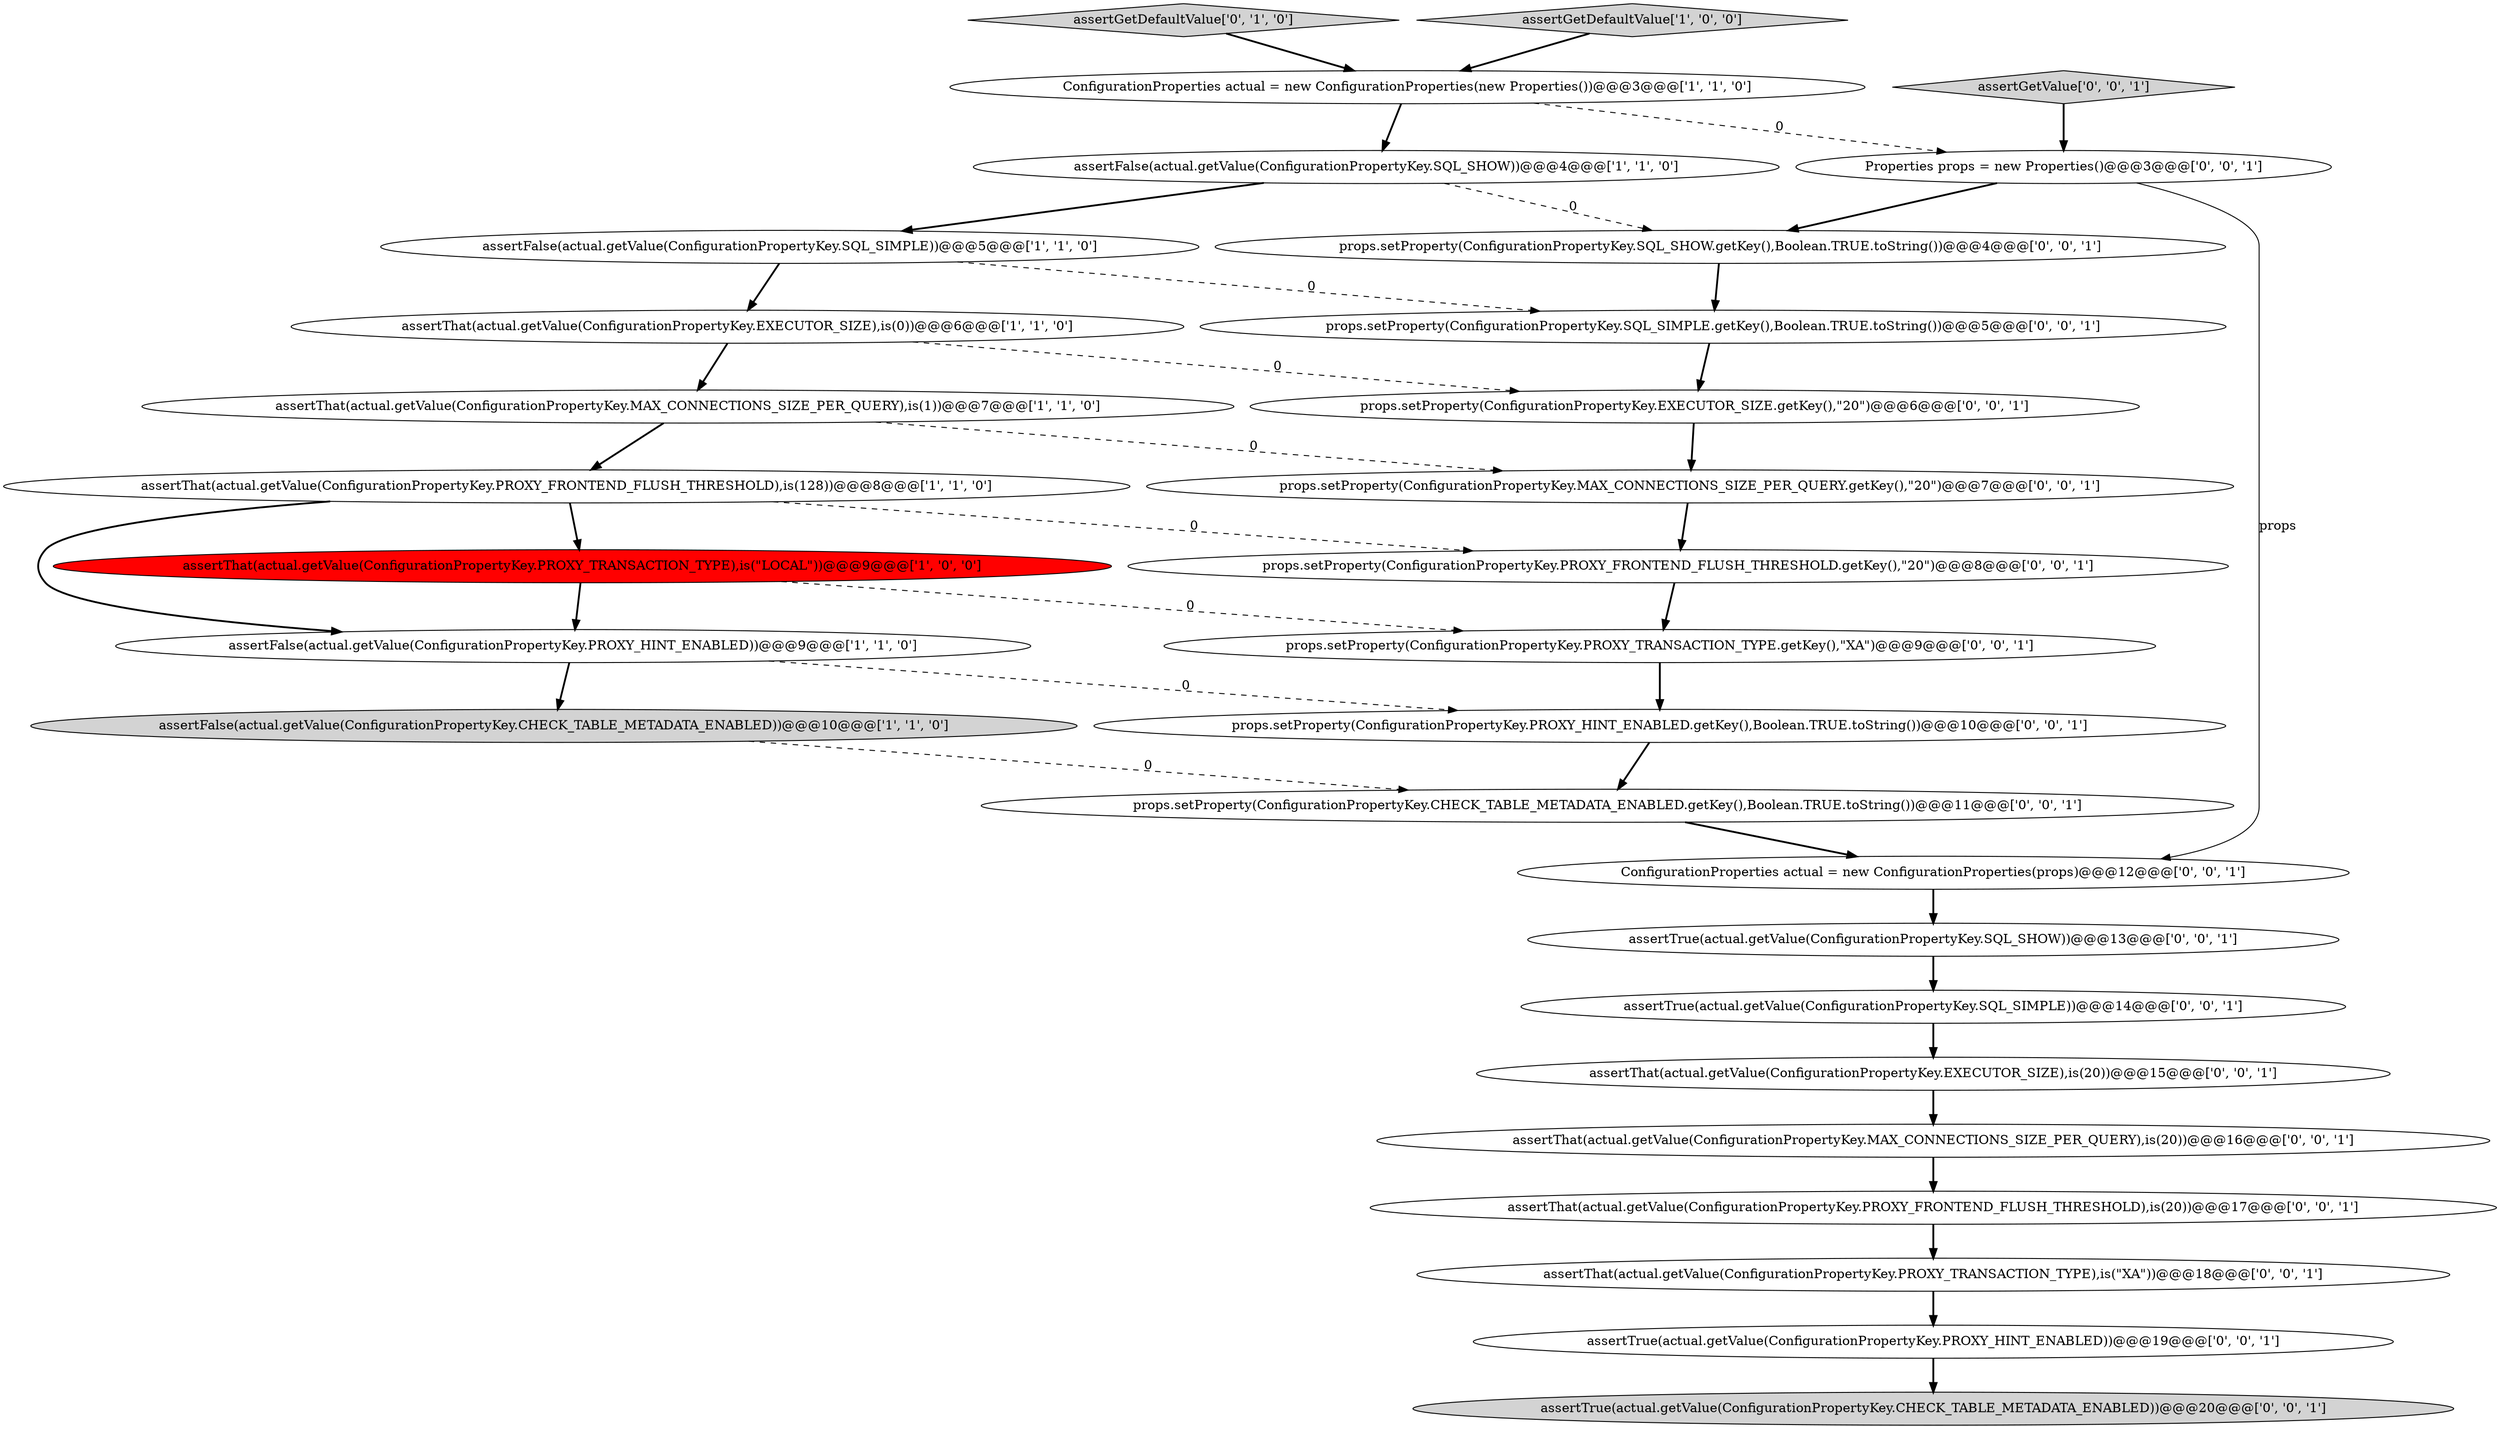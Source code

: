 digraph {
25 [style = filled, label = "props.setProperty(ConfigurationPropertyKey.PROXY_FRONTEND_FLUSH_THRESHOLD.getKey(),\"20\")@@@8@@@['0', '0', '1']", fillcolor = white, shape = ellipse image = "AAA0AAABBB3BBB"];
15 [style = filled, label = "props.setProperty(ConfigurationPropertyKey.PROXY_TRANSACTION_TYPE.getKey(),\"XA\")@@@9@@@['0', '0', '1']", fillcolor = white, shape = ellipse image = "AAA0AAABBB3BBB"];
5 [style = filled, label = "assertThat(actual.getValue(ConfigurationPropertyKey.MAX_CONNECTIONS_SIZE_PER_QUERY),is(1))@@@7@@@['1', '1', '0']", fillcolor = white, shape = ellipse image = "AAA0AAABBB1BBB"];
11 [style = filled, label = "assertThat(actual.getValue(ConfigurationPropertyKey.MAX_CONNECTIONS_SIZE_PER_QUERY),is(20))@@@16@@@['0', '0', '1']", fillcolor = white, shape = ellipse image = "AAA0AAABBB3BBB"];
3 [style = filled, label = "assertFalse(actual.getValue(ConfigurationPropertyKey.SQL_SIMPLE))@@@5@@@['1', '1', '0']", fillcolor = white, shape = ellipse image = "AAA0AAABBB1BBB"];
28 [style = filled, label = "assertTrue(actual.getValue(ConfigurationPropertyKey.CHECK_TABLE_METADATA_ENABLED))@@@20@@@['0', '0', '1']", fillcolor = lightgray, shape = ellipse image = "AAA0AAABBB3BBB"];
14 [style = filled, label = "assertGetValue['0', '0', '1']", fillcolor = lightgray, shape = diamond image = "AAA0AAABBB3BBB"];
27 [style = filled, label = "ConfigurationProperties actual = new ConfigurationProperties(props)@@@12@@@['0', '0', '1']", fillcolor = white, shape = ellipse image = "AAA0AAABBB3BBB"];
9 [style = filled, label = "assertThat(actual.getValue(ConfigurationPropertyKey.EXECUTOR_SIZE),is(0))@@@6@@@['1', '1', '0']", fillcolor = white, shape = ellipse image = "AAA0AAABBB1BBB"];
10 [style = filled, label = "assertGetDefaultValue['0', '1', '0']", fillcolor = lightgray, shape = diamond image = "AAA0AAABBB2BBB"];
13 [style = filled, label = "props.setProperty(ConfigurationPropertyKey.CHECK_TABLE_METADATA_ENABLED.getKey(),Boolean.TRUE.toString())@@@11@@@['0', '0', '1']", fillcolor = white, shape = ellipse image = "AAA0AAABBB3BBB"];
12 [style = filled, label = "assertTrue(actual.getValue(ConfigurationPropertyKey.SQL_SHOW))@@@13@@@['0', '0', '1']", fillcolor = white, shape = ellipse image = "AAA0AAABBB3BBB"];
19 [style = filled, label = "assertTrue(actual.getValue(ConfigurationPropertyKey.PROXY_HINT_ENABLED))@@@19@@@['0', '0', '1']", fillcolor = white, shape = ellipse image = "AAA0AAABBB3BBB"];
2 [style = filled, label = "assertFalse(actual.getValue(ConfigurationPropertyKey.CHECK_TABLE_METADATA_ENABLED))@@@10@@@['1', '1', '0']", fillcolor = lightgray, shape = ellipse image = "AAA0AAABBB1BBB"];
22 [style = filled, label = "props.setProperty(ConfigurationPropertyKey.EXECUTOR_SIZE.getKey(),\"20\")@@@6@@@['0', '0', '1']", fillcolor = white, shape = ellipse image = "AAA0AAABBB3BBB"];
17 [style = filled, label = "props.setProperty(ConfigurationPropertyKey.MAX_CONNECTIONS_SIZE_PER_QUERY.getKey(),\"20\")@@@7@@@['0', '0', '1']", fillcolor = white, shape = ellipse image = "AAA0AAABBB3BBB"];
0 [style = filled, label = "ConfigurationProperties actual = new ConfigurationProperties(new Properties())@@@3@@@['1', '1', '0']", fillcolor = white, shape = ellipse image = "AAA0AAABBB1BBB"];
1 [style = filled, label = "assertThat(actual.getValue(ConfigurationPropertyKey.PROXY_TRANSACTION_TYPE),is(\"LOCAL\"))@@@9@@@['1', '0', '0']", fillcolor = red, shape = ellipse image = "AAA1AAABBB1BBB"];
16 [style = filled, label = "Properties props = new Properties()@@@3@@@['0', '0', '1']", fillcolor = white, shape = ellipse image = "AAA0AAABBB3BBB"];
29 [style = filled, label = "props.setProperty(ConfigurationPropertyKey.SQL_SHOW.getKey(),Boolean.TRUE.toString())@@@4@@@['0', '0', '1']", fillcolor = white, shape = ellipse image = "AAA0AAABBB3BBB"];
18 [style = filled, label = "assertThat(actual.getValue(ConfigurationPropertyKey.EXECUTOR_SIZE),is(20))@@@15@@@['0', '0', '1']", fillcolor = white, shape = ellipse image = "AAA0AAABBB3BBB"];
23 [style = filled, label = "assertThat(actual.getValue(ConfigurationPropertyKey.PROXY_FRONTEND_FLUSH_THRESHOLD),is(20))@@@17@@@['0', '0', '1']", fillcolor = white, shape = ellipse image = "AAA0AAABBB3BBB"];
6 [style = filled, label = "assertThat(actual.getValue(ConfigurationPropertyKey.PROXY_FRONTEND_FLUSH_THRESHOLD),is(128))@@@8@@@['1', '1', '0']", fillcolor = white, shape = ellipse image = "AAA0AAABBB1BBB"];
26 [style = filled, label = "props.setProperty(ConfigurationPropertyKey.SQL_SIMPLE.getKey(),Boolean.TRUE.toString())@@@5@@@['0', '0', '1']", fillcolor = white, shape = ellipse image = "AAA0AAABBB3BBB"];
7 [style = filled, label = "assertFalse(actual.getValue(ConfigurationPropertyKey.SQL_SHOW))@@@4@@@['1', '1', '0']", fillcolor = white, shape = ellipse image = "AAA0AAABBB1BBB"];
20 [style = filled, label = "assertTrue(actual.getValue(ConfigurationPropertyKey.SQL_SIMPLE))@@@14@@@['0', '0', '1']", fillcolor = white, shape = ellipse image = "AAA0AAABBB3BBB"];
24 [style = filled, label = "assertThat(actual.getValue(ConfigurationPropertyKey.PROXY_TRANSACTION_TYPE),is(\"XA\"))@@@18@@@['0', '0', '1']", fillcolor = white, shape = ellipse image = "AAA0AAABBB3BBB"];
21 [style = filled, label = "props.setProperty(ConfigurationPropertyKey.PROXY_HINT_ENABLED.getKey(),Boolean.TRUE.toString())@@@10@@@['0', '0', '1']", fillcolor = white, shape = ellipse image = "AAA0AAABBB3BBB"];
4 [style = filled, label = "assertFalse(actual.getValue(ConfigurationPropertyKey.PROXY_HINT_ENABLED))@@@9@@@['1', '1', '0']", fillcolor = white, shape = ellipse image = "AAA0AAABBB1BBB"];
8 [style = filled, label = "assertGetDefaultValue['1', '0', '0']", fillcolor = lightgray, shape = diamond image = "AAA0AAABBB1BBB"];
14->16 [style = bold, label=""];
17->25 [style = bold, label=""];
1->4 [style = bold, label=""];
24->19 [style = bold, label=""];
3->26 [style = dashed, label="0"];
27->12 [style = bold, label=""];
15->21 [style = bold, label=""];
1->15 [style = dashed, label="0"];
16->29 [style = bold, label=""];
18->11 [style = bold, label=""];
0->16 [style = dashed, label="0"];
12->20 [style = bold, label=""];
9->22 [style = dashed, label="0"];
4->2 [style = bold, label=""];
4->21 [style = dashed, label="0"];
7->3 [style = bold, label=""];
26->22 [style = bold, label=""];
16->27 [style = solid, label="props"];
29->26 [style = bold, label=""];
0->7 [style = bold, label=""];
8->0 [style = bold, label=""];
3->9 [style = bold, label=""];
20->18 [style = bold, label=""];
6->1 [style = bold, label=""];
6->4 [style = bold, label=""];
23->24 [style = bold, label=""];
13->27 [style = bold, label=""];
5->17 [style = dashed, label="0"];
5->6 [style = bold, label=""];
6->25 [style = dashed, label="0"];
2->13 [style = dashed, label="0"];
10->0 [style = bold, label=""];
9->5 [style = bold, label=""];
22->17 [style = bold, label=""];
25->15 [style = bold, label=""];
7->29 [style = dashed, label="0"];
19->28 [style = bold, label=""];
11->23 [style = bold, label=""];
21->13 [style = bold, label=""];
}
